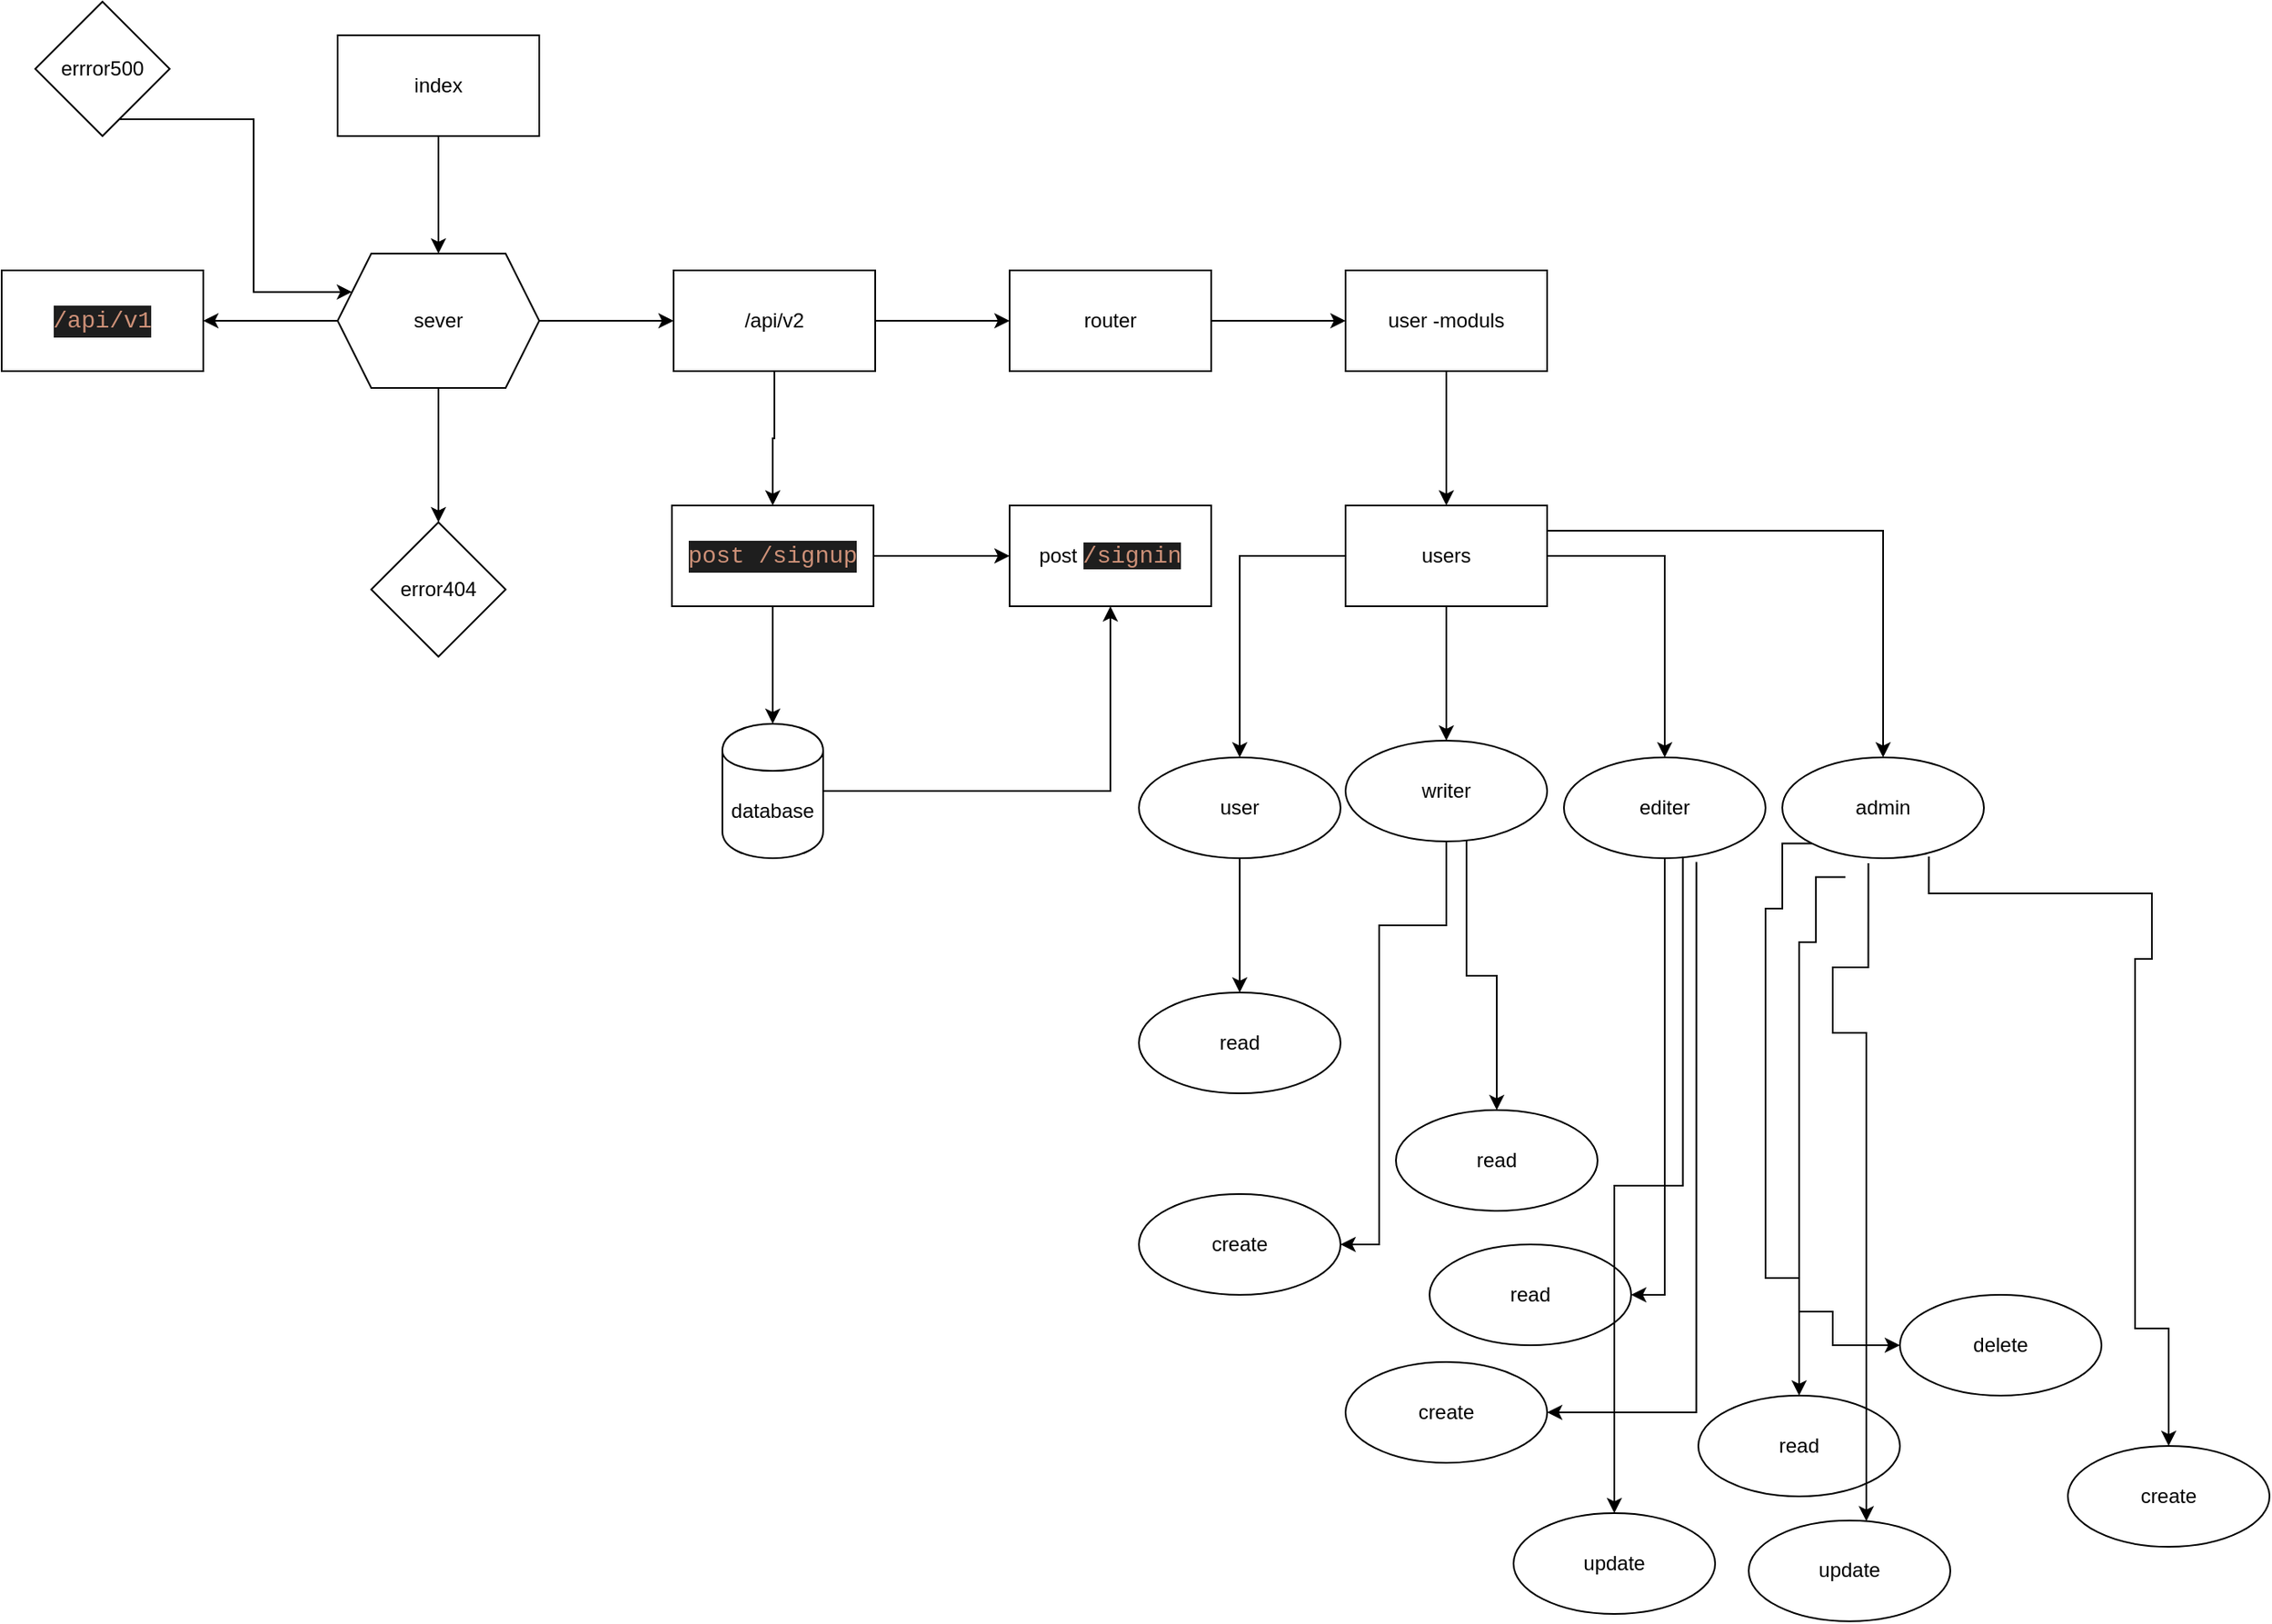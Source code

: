 <mxfile version="14.7.1" type="github">
  <diagram id="y8LF0S0QHl6FN8oUL30e" name="Page-1">
    <mxGraphModel dx="1730" dy="967" grid="1" gridSize="10" guides="1" tooltips="1" connect="1" arrows="1" fold="1" page="1" pageScale="1" pageWidth="1169" pageHeight="827" math="0" shadow="0">
      <root>
        <mxCell id="0" />
        <mxCell id="1" parent="0" />
        <mxCell id="dFwJcPWblfBStOmPuZki-5" value="" style="edgeStyle=orthogonalEdgeStyle;rounded=0;orthogonalLoop=1;jettySize=auto;html=1;" edge="1" parent="1" source="dFwJcPWblfBStOmPuZki-2" target="dFwJcPWblfBStOmPuZki-4">
          <mxGeometry relative="1" as="geometry" />
        </mxCell>
        <mxCell id="dFwJcPWblfBStOmPuZki-2" value="index" style="rounded=0;whiteSpace=wrap;html=1;" vertex="1" parent="1">
          <mxGeometry x="350" y="130" width="120" height="60" as="geometry" />
        </mxCell>
        <mxCell id="dFwJcPWblfBStOmPuZki-7" value="" style="edgeStyle=orthogonalEdgeStyle;rounded=0;orthogonalLoop=1;jettySize=auto;html=1;" edge="1" parent="1" source="dFwJcPWblfBStOmPuZki-4" target="dFwJcPWblfBStOmPuZki-6">
          <mxGeometry relative="1" as="geometry" />
        </mxCell>
        <mxCell id="dFwJcPWblfBStOmPuZki-11" value="" style="edgeStyle=orthogonalEdgeStyle;rounded=0;orthogonalLoop=1;jettySize=auto;html=1;" edge="1" parent="1" source="dFwJcPWblfBStOmPuZki-4" target="dFwJcPWblfBStOmPuZki-10">
          <mxGeometry relative="1" as="geometry" />
        </mxCell>
        <mxCell id="dFwJcPWblfBStOmPuZki-13" value="" style="edgeStyle=orthogonalEdgeStyle;rounded=0;orthogonalLoop=1;jettySize=auto;html=1;" edge="1" parent="1" source="dFwJcPWblfBStOmPuZki-4" target="dFwJcPWblfBStOmPuZki-12">
          <mxGeometry relative="1" as="geometry" />
        </mxCell>
        <mxCell id="dFwJcPWblfBStOmPuZki-4" value="sever" style="shape=hexagon;perimeter=hexagonPerimeter2;whiteSpace=wrap;html=1;fixedSize=1;rounded=0;" vertex="1" parent="1">
          <mxGeometry x="350" y="260" width="120" height="80" as="geometry" />
        </mxCell>
        <mxCell id="dFwJcPWblfBStOmPuZki-17" value="" style="edgeStyle=orthogonalEdgeStyle;rounded=0;orthogonalLoop=1;jettySize=auto;html=1;" edge="1" parent="1" source="dFwJcPWblfBStOmPuZki-6" target="dFwJcPWblfBStOmPuZki-16">
          <mxGeometry relative="1" as="geometry" />
        </mxCell>
        <mxCell id="dFwJcPWblfBStOmPuZki-41" value="" style="edgeStyle=orthogonalEdgeStyle;rounded=0;orthogonalLoop=1;jettySize=auto;html=1;" edge="1" parent="1" source="dFwJcPWblfBStOmPuZki-6" target="dFwJcPWblfBStOmPuZki-40">
          <mxGeometry relative="1" as="geometry" />
        </mxCell>
        <mxCell id="dFwJcPWblfBStOmPuZki-6" value="/api/v2" style="whiteSpace=wrap;html=1;rounded=0;" vertex="1" parent="1">
          <mxGeometry x="550" y="270" width="120" height="60" as="geometry" />
        </mxCell>
        <mxCell id="dFwJcPWblfBStOmPuZki-10" value="&#xa;&#xa;&lt;div style=&quot;color: rgb(212, 212, 212); background-color: rgb(30, 30, 30); font-family: consolas, &amp;quot;courier new&amp;quot;, monospace; font-weight: normal; font-size: 14px; line-height: 19px;&quot;&gt;&lt;div&gt;&lt;span style=&quot;color: #ce9178&quot;&gt;/api/v1&lt;/span&gt;&lt;/div&gt;&lt;/div&gt;&#xa;&#xa;" style="rounded=0;whiteSpace=wrap;html=1;" vertex="1" parent="1">
          <mxGeometry x="150" y="270" width="120" height="60" as="geometry" />
        </mxCell>
        <mxCell id="dFwJcPWblfBStOmPuZki-12" value="error404" style="rhombus;whiteSpace=wrap;html=1;rounded=0;" vertex="1" parent="1">
          <mxGeometry x="370" y="420" width="80" height="80" as="geometry" />
        </mxCell>
        <mxCell id="dFwJcPWblfBStOmPuZki-15" value="" style="edgeStyle=orthogonalEdgeStyle;rounded=0;orthogonalLoop=1;jettySize=auto;html=1;entryX=0;entryY=0.25;entryDx=0;entryDy=0;" edge="1" parent="1" source="dFwJcPWblfBStOmPuZki-14" target="dFwJcPWblfBStOmPuZki-4">
          <mxGeometry relative="1" as="geometry">
            <Array as="points">
              <mxPoint x="300" y="180" />
              <mxPoint x="300" y="283" />
            </Array>
          </mxGeometry>
        </mxCell>
        <mxCell id="dFwJcPWblfBStOmPuZki-14" value="errror500" style="rhombus;whiteSpace=wrap;html=1;rounded=0;" vertex="1" parent="1">
          <mxGeometry x="170" y="110" width="80" height="80" as="geometry" />
        </mxCell>
        <mxCell id="dFwJcPWblfBStOmPuZki-19" value="" style="edgeStyle=orthogonalEdgeStyle;rounded=0;orthogonalLoop=1;jettySize=auto;html=1;" edge="1" parent="1" source="dFwJcPWblfBStOmPuZki-16" target="dFwJcPWblfBStOmPuZki-18">
          <mxGeometry relative="1" as="geometry" />
        </mxCell>
        <mxCell id="dFwJcPWblfBStOmPuZki-37" value="" style="edgeStyle=orthogonalEdgeStyle;rounded=0;orthogonalLoop=1;jettySize=auto;html=1;" edge="1" parent="1" source="dFwJcPWblfBStOmPuZki-16" target="dFwJcPWblfBStOmPuZki-36">
          <mxGeometry relative="1" as="geometry" />
        </mxCell>
        <mxCell id="dFwJcPWblfBStOmPuZki-16" value="&lt;div style=&quot;background-color: rgb(30 , 30 , 30) ; font-family: &amp;#34;consolas&amp;#34; , &amp;#34;courier new&amp;#34; , monospace ; font-size: 14px ; line-height: 19px&quot;&gt;&lt;font color=&quot;#ce9178&quot;&gt;post /signup&lt;/font&gt;&lt;/div&gt;" style="whiteSpace=wrap;html=1;rounded=0;" vertex="1" parent="1">
          <mxGeometry x="549" y="410" width="120" height="60" as="geometry" />
        </mxCell>
        <mxCell id="dFwJcPWblfBStOmPuZki-18" value="post&amp;nbsp;&lt;span style=&quot;color: rgb(206 , 145 , 120) ; background-color: rgb(30 , 30 , 30) ; font-family: &amp;#34;consolas&amp;#34; , &amp;#34;courier new&amp;#34; , monospace ; font-size: 14px&quot;&gt;/signin&lt;/span&gt;" style="whiteSpace=wrap;html=1;rounded=0;" vertex="1" parent="1">
          <mxGeometry x="750" y="410" width="120" height="60" as="geometry" />
        </mxCell>
        <mxCell id="dFwJcPWblfBStOmPuZki-39" value="" style="edgeStyle=orthogonalEdgeStyle;rounded=0;orthogonalLoop=1;jettySize=auto;html=1;entryX=0.5;entryY=1;entryDx=0;entryDy=0;" edge="1" parent="1" source="dFwJcPWblfBStOmPuZki-36" target="dFwJcPWblfBStOmPuZki-18">
          <mxGeometry relative="1" as="geometry" />
        </mxCell>
        <mxCell id="dFwJcPWblfBStOmPuZki-36" value="database" style="shape=cylinder;whiteSpace=wrap;html=1;boundedLbl=1;backgroundOutline=1;rounded=0;" vertex="1" parent="1">
          <mxGeometry x="579" y="540" width="60" height="80" as="geometry" />
        </mxCell>
        <mxCell id="dFwJcPWblfBStOmPuZki-43" value="" style="edgeStyle=orthogonalEdgeStyle;rounded=0;orthogonalLoop=1;jettySize=auto;html=1;" edge="1" parent="1" source="dFwJcPWblfBStOmPuZki-40" target="dFwJcPWblfBStOmPuZki-42">
          <mxGeometry relative="1" as="geometry" />
        </mxCell>
        <mxCell id="dFwJcPWblfBStOmPuZki-40" value="router" style="rounded=0;whiteSpace=wrap;html=1;" vertex="1" parent="1">
          <mxGeometry x="750" y="270" width="120" height="60" as="geometry" />
        </mxCell>
        <mxCell id="dFwJcPWblfBStOmPuZki-45" value="" style="edgeStyle=orthogonalEdgeStyle;rounded=0;orthogonalLoop=1;jettySize=auto;html=1;" edge="1" parent="1" source="dFwJcPWblfBStOmPuZki-42" target="dFwJcPWblfBStOmPuZki-44">
          <mxGeometry relative="1" as="geometry" />
        </mxCell>
        <mxCell id="dFwJcPWblfBStOmPuZki-42" value="user -moduls" style="whiteSpace=wrap;html=1;rounded=0;" vertex="1" parent="1">
          <mxGeometry x="950" y="270" width="120" height="60" as="geometry" />
        </mxCell>
        <mxCell id="dFwJcPWblfBStOmPuZki-47" value="" style="edgeStyle=orthogonalEdgeStyle;rounded=0;orthogonalLoop=1;jettySize=auto;html=1;" edge="1" parent="1" source="dFwJcPWblfBStOmPuZki-44" target="dFwJcPWblfBStOmPuZki-46">
          <mxGeometry relative="1" as="geometry" />
        </mxCell>
        <mxCell id="dFwJcPWblfBStOmPuZki-44" value="users" style="whiteSpace=wrap;html=1;rounded=0;" vertex="1" parent="1">
          <mxGeometry x="950" y="410" width="120" height="60" as="geometry" />
        </mxCell>
        <mxCell id="dFwJcPWblfBStOmPuZki-46" value="writer" style="ellipse;whiteSpace=wrap;html=1;rounded=0;" vertex="1" parent="1">
          <mxGeometry x="950" y="550" width="120" height="60" as="geometry" />
        </mxCell>
        <mxCell id="dFwJcPWblfBStOmPuZki-48" value="" style="edgeStyle=orthogonalEdgeStyle;rounded=0;orthogonalLoop=1;jettySize=auto;html=1;exitX=0;exitY=0.5;exitDx=0;exitDy=0;" edge="1" parent="1" target="dFwJcPWblfBStOmPuZki-49" source="dFwJcPWblfBStOmPuZki-44">
          <mxGeometry relative="1" as="geometry">
            <mxPoint x="887" y="480" as="sourcePoint" />
          </mxGeometry>
        </mxCell>
        <mxCell id="dFwJcPWblfBStOmPuZki-55" value="" style="edgeStyle=orthogonalEdgeStyle;rounded=0;orthogonalLoop=1;jettySize=auto;html=1;" edge="1" parent="1" source="dFwJcPWblfBStOmPuZki-49" target="dFwJcPWblfBStOmPuZki-54">
          <mxGeometry relative="1" as="geometry" />
        </mxCell>
        <mxCell id="dFwJcPWblfBStOmPuZki-49" value="user" style="ellipse;whiteSpace=wrap;html=1;rounded=0;" vertex="1" parent="1">
          <mxGeometry x="827" y="560" width="120" height="60" as="geometry" />
        </mxCell>
        <mxCell id="dFwJcPWblfBStOmPuZki-50" value="" style="edgeStyle=orthogonalEdgeStyle;rounded=0;orthogonalLoop=1;jettySize=auto;html=1;" edge="1" parent="1" target="dFwJcPWblfBStOmPuZki-51" source="dFwJcPWblfBStOmPuZki-44">
          <mxGeometry relative="1" as="geometry">
            <mxPoint x="1140" y="480" as="sourcePoint" />
          </mxGeometry>
        </mxCell>
        <mxCell id="dFwJcPWblfBStOmPuZki-51" value="editer" style="ellipse;whiteSpace=wrap;html=1;rounded=0;" vertex="1" parent="1">
          <mxGeometry x="1080" y="560" width="120" height="60" as="geometry" />
        </mxCell>
        <mxCell id="dFwJcPWblfBStOmPuZki-52" value="" style="edgeStyle=orthogonalEdgeStyle;rounded=0;orthogonalLoop=1;jettySize=auto;html=1;exitX=1;exitY=0.25;exitDx=0;exitDy=0;" edge="1" parent="1" target="dFwJcPWblfBStOmPuZki-53" source="dFwJcPWblfBStOmPuZki-44">
          <mxGeometry relative="1" as="geometry">
            <mxPoint x="1270" y="480" as="sourcePoint" />
          </mxGeometry>
        </mxCell>
        <mxCell id="dFwJcPWblfBStOmPuZki-53" value="admin" style="ellipse;whiteSpace=wrap;html=1;rounded=0;" vertex="1" parent="1">
          <mxGeometry x="1210" y="560" width="120" height="60" as="geometry" />
        </mxCell>
        <mxCell id="dFwJcPWblfBStOmPuZki-54" value="read" style="ellipse;whiteSpace=wrap;html=1;rounded=0;" vertex="1" parent="1">
          <mxGeometry x="827" y="700" width="120" height="60" as="geometry" />
        </mxCell>
        <mxCell id="dFwJcPWblfBStOmPuZki-56" value="" style="edgeStyle=orthogonalEdgeStyle;rounded=0;orthogonalLoop=1;jettySize=auto;html=1;exitX=0.5;exitY=1;exitDx=0;exitDy=0;" edge="1" parent="1" target="dFwJcPWblfBStOmPuZki-57" source="dFwJcPWblfBStOmPuZki-46">
          <mxGeometry relative="1" as="geometry">
            <mxPoint x="1050" y="510" as="sourcePoint" />
            <Array as="points">
              <mxPoint x="1010" y="660" />
              <mxPoint x="970" y="660" />
              <mxPoint x="970" y="850" />
            </Array>
          </mxGeometry>
        </mxCell>
        <mxCell id="dFwJcPWblfBStOmPuZki-57" value="create" style="ellipse;whiteSpace=wrap;html=1;rounded=0;" vertex="1" parent="1">
          <mxGeometry x="827" y="820" width="120" height="60" as="geometry" />
        </mxCell>
        <mxCell id="dFwJcPWblfBStOmPuZki-58" value="" style="edgeStyle=orthogonalEdgeStyle;rounded=0;orthogonalLoop=1;jettySize=auto;html=1;exitX=0.6;exitY=0.99;exitDx=0;exitDy=0;exitPerimeter=0;" edge="1" parent="1" target="dFwJcPWblfBStOmPuZki-59" source="dFwJcPWblfBStOmPuZki-46">
          <mxGeometry relative="1" as="geometry">
            <mxPoint x="1060" y="520" as="sourcePoint" />
          </mxGeometry>
        </mxCell>
        <mxCell id="dFwJcPWblfBStOmPuZki-59" value="read" style="ellipse;whiteSpace=wrap;html=1;rounded=0;" vertex="1" parent="1">
          <mxGeometry x="980" y="770" width="120" height="60" as="geometry" />
        </mxCell>
        <mxCell id="dFwJcPWblfBStOmPuZki-60" value="" style="edgeStyle=orthogonalEdgeStyle;rounded=0;orthogonalLoop=1;jettySize=auto;html=1;exitX=0.5;exitY=1;exitDx=0;exitDy=0;" edge="1" parent="1" target="dFwJcPWblfBStOmPuZki-61" source="dFwJcPWblfBStOmPuZki-51">
          <mxGeometry relative="1" as="geometry">
            <mxPoint x="710" y="650" as="sourcePoint" />
            <Array as="points">
              <mxPoint x="1140" y="840" />
              <mxPoint x="1140" y="840" />
            </Array>
          </mxGeometry>
        </mxCell>
        <mxCell id="dFwJcPWblfBStOmPuZki-61" value="read" style="ellipse;whiteSpace=wrap;html=1;rounded=0;" vertex="1" parent="1">
          <mxGeometry x="1000" y="850" width="120" height="60" as="geometry" />
        </mxCell>
        <mxCell id="dFwJcPWblfBStOmPuZki-64" value="" style="edgeStyle=orthogonalEdgeStyle;rounded=0;orthogonalLoop=1;jettySize=auto;html=1;exitX=0.59;exitY=0.983;exitDx=0;exitDy=0;exitPerimeter=0;" edge="1" parent="1" target="dFwJcPWblfBStOmPuZki-65" source="dFwJcPWblfBStOmPuZki-51">
          <mxGeometry relative="1" as="geometry">
            <mxPoint x="1150" y="630" as="sourcePoint" />
            <Array as="points" />
          </mxGeometry>
        </mxCell>
        <mxCell id="dFwJcPWblfBStOmPuZki-65" value="update" style="ellipse;whiteSpace=wrap;html=1;rounded=0;" vertex="1" parent="1">
          <mxGeometry x="1050" y="1010" width="120" height="60" as="geometry" />
        </mxCell>
        <mxCell id="dFwJcPWblfBStOmPuZki-66" value="" style="edgeStyle=orthogonalEdgeStyle;rounded=0;orthogonalLoop=1;jettySize=auto;html=1;exitX=0.657;exitY=1.037;exitDx=0;exitDy=0;exitPerimeter=0;" edge="1" parent="1" target="dFwJcPWblfBStOmPuZki-67" source="dFwJcPWblfBStOmPuZki-51">
          <mxGeometry relative="1" as="geometry">
            <mxPoint x="1160" y="640" as="sourcePoint" />
            <Array as="points">
              <mxPoint x="1159" y="950" />
            </Array>
          </mxGeometry>
        </mxCell>
        <mxCell id="dFwJcPWblfBStOmPuZki-67" value="create" style="ellipse;whiteSpace=wrap;html=1;rounded=0;" vertex="1" parent="1">
          <mxGeometry x="950" y="920" width="120" height="60" as="geometry" />
        </mxCell>
        <mxCell id="dFwJcPWblfBStOmPuZki-68" value="" style="edgeStyle=orthogonalEdgeStyle;rounded=0;orthogonalLoop=1;jettySize=auto;html=1;exitX=0;exitY=1;exitDx=0;exitDy=0;" edge="1" parent="1" target="dFwJcPWblfBStOmPuZki-69" source="dFwJcPWblfBStOmPuZki-53">
          <mxGeometry relative="1" as="geometry">
            <mxPoint x="1170" y="650" as="sourcePoint" />
            <Array as="points">
              <mxPoint x="1210" y="611" />
              <mxPoint x="1210" y="650" />
              <mxPoint x="1200" y="650" />
              <mxPoint x="1200" y="870" />
              <mxPoint x="1220" y="870" />
            </Array>
          </mxGeometry>
        </mxCell>
        <mxCell id="dFwJcPWblfBStOmPuZki-69" value="read" style="ellipse;whiteSpace=wrap;html=1;rounded=0;" vertex="1" parent="1">
          <mxGeometry x="1160" y="940" width="120" height="60" as="geometry" />
        </mxCell>
        <mxCell id="dFwJcPWblfBStOmPuZki-70" value="" style="edgeStyle=orthogonalEdgeStyle;rounded=0;orthogonalLoop=1;jettySize=auto;html=1;exitX=0.427;exitY=1.05;exitDx=0;exitDy=0;exitPerimeter=0;" edge="1" parent="1" target="dFwJcPWblfBStOmPuZki-71" source="dFwJcPWblfBStOmPuZki-53">
          <mxGeometry relative="1" as="geometry">
            <mxPoint x="1257.574" y="685.613" as="sourcePoint" />
            <Array as="points">
              <mxPoint x="1261" y="685" />
              <mxPoint x="1240" y="685" />
              <mxPoint x="1240" y="724" />
              <mxPoint x="1260" y="724" />
            </Array>
          </mxGeometry>
        </mxCell>
        <mxCell id="dFwJcPWblfBStOmPuZki-71" value="update" style="ellipse;whiteSpace=wrap;html=1;rounded=0;" vertex="1" parent="1">
          <mxGeometry x="1190" y="1014.4" width="120" height="60" as="geometry" />
        </mxCell>
        <mxCell id="dFwJcPWblfBStOmPuZki-72" value="" style="edgeStyle=orthogonalEdgeStyle;rounded=0;orthogonalLoop=1;jettySize=auto;html=1;exitX=0;exitY=1;exitDx=0;exitDy=0;" edge="1" parent="1" target="dFwJcPWblfBStOmPuZki-73">
          <mxGeometry relative="1" as="geometry">
            <mxPoint x="1247.574" y="631.213" as="sourcePoint" />
            <Array as="points">
              <mxPoint x="1230" y="631" />
              <mxPoint x="1230" y="670" />
              <mxPoint x="1220" y="670" />
              <mxPoint x="1220" y="890" />
              <mxPoint x="1240" y="890" />
            </Array>
          </mxGeometry>
        </mxCell>
        <mxCell id="dFwJcPWblfBStOmPuZki-73" value="delete" style="ellipse;whiteSpace=wrap;html=1;rounded=0;" vertex="1" parent="1">
          <mxGeometry x="1280" y="880" width="120" height="60" as="geometry" />
        </mxCell>
        <mxCell id="dFwJcPWblfBStOmPuZki-74" value="" style="edgeStyle=orthogonalEdgeStyle;rounded=0;orthogonalLoop=1;jettySize=auto;html=1;exitX=0.727;exitY=0.983;exitDx=0;exitDy=0;exitPerimeter=0;" edge="1" parent="1" target="dFwJcPWblfBStOmPuZki-75" source="dFwJcPWblfBStOmPuZki-53">
          <mxGeometry relative="1" as="geometry">
            <mxPoint x="1447.574" y="641.213" as="sourcePoint" />
            <Array as="points">
              <mxPoint x="1297" y="641" />
              <mxPoint x="1430" y="641" />
              <mxPoint x="1430" y="680" />
              <mxPoint x="1420" y="680" />
              <mxPoint x="1420" y="900" />
              <mxPoint x="1440" y="900" />
            </Array>
          </mxGeometry>
        </mxCell>
        <mxCell id="dFwJcPWblfBStOmPuZki-75" value="create" style="ellipse;whiteSpace=wrap;html=1;rounded=0;" vertex="1" parent="1">
          <mxGeometry x="1380" y="970" width="120" height="60" as="geometry" />
        </mxCell>
      </root>
    </mxGraphModel>
  </diagram>
</mxfile>
